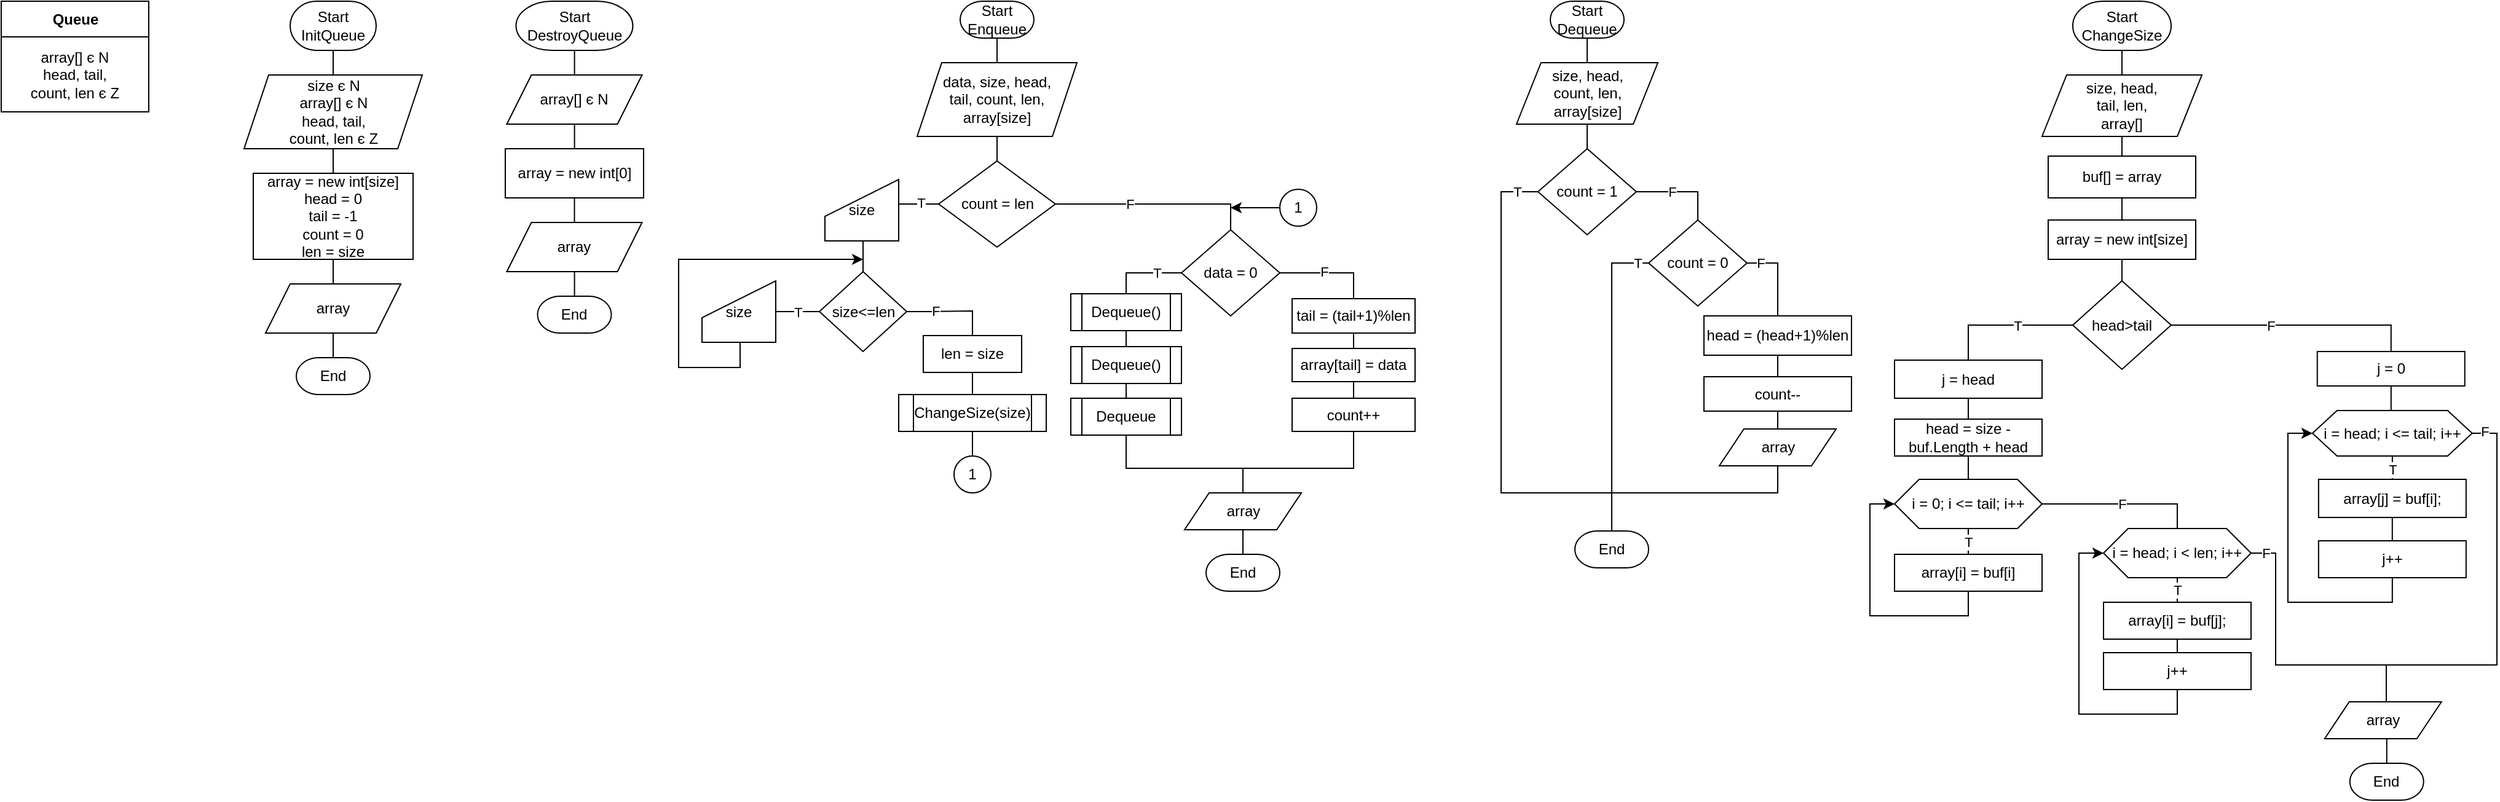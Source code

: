 <mxfile version="18.0.2" type="google"><diagram id="R5TKfiqqEEQoQ0gGMH4-" name="Page-1"><mxGraphModel grid="1" page="1" gridSize="10" guides="1" tooltips="1" connect="1" arrows="1" fold="1" pageScale="1" pageWidth="850" pageHeight="1100" math="0" shadow="0"><root><mxCell id="0"/><mxCell id="1" parent="0"/><mxCell id="KFdM8cHosJxVpazrM0OC-3" value="" style="edgeStyle=orthogonalEdgeStyle;rounded=0;orthogonalLoop=1;jettySize=auto;html=1;endArrow=none;endFill=0;" edge="1" parent="1" source="KFdM8cHosJxVpazrM0OC-1" target="KFdM8cHosJxVpazrM0OC-2"><mxGeometry relative="1" as="geometry"/></mxCell><mxCell id="KFdM8cHosJxVpazrM0OC-1" value="&lt;font style=&quot;font-size: 12px&quot;&gt;Start&lt;br&gt;InitQueue&lt;br&gt;&lt;/font&gt;" style="strokeWidth=1;html=1;shape=mxgraph.flowchart.terminator;whiteSpace=wrap;" vertex="1" parent="1"><mxGeometry x="125" y="40" width="70" height="40" as="geometry"/></mxCell><mxCell id="KFdM8cHosJxVpazrM0OC-5" value="" style="edgeStyle=orthogonalEdgeStyle;rounded=0;orthogonalLoop=1;jettySize=auto;html=1;endArrow=none;endFill=0;" edge="1" parent="1" source="KFdM8cHosJxVpazrM0OC-2" target="KFdM8cHosJxVpazrM0OC-4"><mxGeometry relative="1" as="geometry"/></mxCell><mxCell id="KFdM8cHosJxVpazrM0OC-2" value="size є N&lt;br&gt;array[] є N&lt;br&gt;head, tail, &lt;br&gt;count, len є Z" style="shape=parallelogram;perimeter=parallelogramPerimeter;whiteSpace=wrap;html=1;fixedSize=1;" vertex="1" parent="1"><mxGeometry x="87.5" y="100" width="145" height="60" as="geometry"/></mxCell><mxCell id="KFdM8cHosJxVpazrM0OC-7" value="" style="edgeStyle=orthogonalEdgeStyle;rounded=0;orthogonalLoop=1;jettySize=auto;html=1;endArrow=none;endFill=0;" edge="1" parent="1" source="KFdM8cHosJxVpazrM0OC-4" target="KFdM8cHosJxVpazrM0OC-6"><mxGeometry relative="1" as="geometry"/></mxCell><mxCell id="KFdM8cHosJxVpazrM0OC-4" value="array = new int[size]&lt;br&gt;head = 0&lt;br&gt;tail = -1&lt;br&gt;count = 0&lt;br&gt;len = size" style="rounded=0;whiteSpace=wrap;html=1;" vertex="1" parent="1"><mxGeometry x="95" y="180" width="130" height="70" as="geometry"/></mxCell><mxCell id="KFdM8cHosJxVpazrM0OC-9" value="" style="edgeStyle=orthogonalEdgeStyle;rounded=0;orthogonalLoop=1;jettySize=auto;html=1;endArrow=none;endFill=0;" edge="1" parent="1" source="KFdM8cHosJxVpazrM0OC-6" target="KFdM8cHosJxVpazrM0OC-8"><mxGeometry relative="1" as="geometry"/></mxCell><mxCell id="KFdM8cHosJxVpazrM0OC-6" value="array" style="shape=parallelogram;perimeter=parallelogramPerimeter;whiteSpace=wrap;html=1;fixedSize=1;" vertex="1" parent="1"><mxGeometry x="105" y="270" width="110" height="40" as="geometry"/></mxCell><mxCell id="KFdM8cHosJxVpazrM0OC-8" value="&lt;font style=&quot;font-size: 12px&quot;&gt;End&lt;/font&gt;" style="strokeWidth=1;html=1;shape=mxgraph.flowchart.terminator;whiteSpace=wrap;fontSize=12;" vertex="1" parent="1"><mxGeometry x="130" y="330" width="60" height="30" as="geometry"/></mxCell><mxCell id="KFdM8cHosJxVpazrM0OC-12" value="" style="edgeStyle=orthogonalEdgeStyle;rounded=0;orthogonalLoop=1;jettySize=auto;html=1;endArrow=none;endFill=0;" edge="1" parent="1" source="KFdM8cHosJxVpazrM0OC-10" target="KFdM8cHosJxVpazrM0OC-11"><mxGeometry relative="1" as="geometry"/></mxCell><mxCell id="KFdM8cHosJxVpazrM0OC-10" value="&lt;font style=&quot;font-size: 12px&quot;&gt;Start&lt;br&gt;DestroyQueue&lt;br&gt;&lt;/font&gt;" style="strokeWidth=1;html=1;shape=mxgraph.flowchart.terminator;whiteSpace=wrap;" vertex="1" parent="1"><mxGeometry x="308.75" y="40" width="95" height="40" as="geometry"/></mxCell><mxCell id="KFdM8cHosJxVpazrM0OC-14" value="" style="edgeStyle=orthogonalEdgeStyle;rounded=0;orthogonalLoop=1;jettySize=auto;html=1;endArrow=none;endFill=0;" edge="1" parent="1" source="KFdM8cHosJxVpazrM0OC-11" target="KFdM8cHosJxVpazrM0OC-13"><mxGeometry relative="1" as="geometry"/></mxCell><mxCell id="KFdM8cHosJxVpazrM0OC-11" value="array[] є N" style="shape=parallelogram;perimeter=parallelogramPerimeter;whiteSpace=wrap;html=1;fixedSize=1;" vertex="1" parent="1"><mxGeometry x="301.25" y="100" width="110" height="40" as="geometry"/></mxCell><mxCell id="KFdM8cHosJxVpazrM0OC-16" value="" style="edgeStyle=orthogonalEdgeStyle;rounded=0;orthogonalLoop=1;jettySize=auto;html=1;endArrow=none;endFill=0;" edge="1" parent="1" source="KFdM8cHosJxVpazrM0OC-13" target="KFdM8cHosJxVpazrM0OC-15"><mxGeometry relative="1" as="geometry"/></mxCell><mxCell id="KFdM8cHosJxVpazrM0OC-13" value="array = new int[0]" style="rounded=0;whiteSpace=wrap;html=1;" vertex="1" parent="1"><mxGeometry x="300" y="160" width="112.5" height="40" as="geometry"/></mxCell><mxCell id="KFdM8cHosJxVpazrM0OC-18" value="" style="edgeStyle=orthogonalEdgeStyle;rounded=0;orthogonalLoop=1;jettySize=auto;html=1;endArrow=none;endFill=0;" edge="1" parent="1" source="KFdM8cHosJxVpazrM0OC-15" target="KFdM8cHosJxVpazrM0OC-17"><mxGeometry relative="1" as="geometry"/></mxCell><mxCell id="KFdM8cHosJxVpazrM0OC-15" value="array" style="shape=parallelogram;perimeter=parallelogramPerimeter;whiteSpace=wrap;html=1;fixedSize=1;" vertex="1" parent="1"><mxGeometry x="301.25" y="220" width="110" height="40" as="geometry"/></mxCell><mxCell id="KFdM8cHosJxVpazrM0OC-17" value="&lt;font style=&quot;font-size: 12px&quot;&gt;End&lt;/font&gt;" style="strokeWidth=1;html=1;shape=mxgraph.flowchart.terminator;whiteSpace=wrap;fontSize=12;" vertex="1" parent="1"><mxGeometry x="326.25" y="280" width="60" height="30" as="geometry"/></mxCell><mxCell id="KFdM8cHosJxVpazrM0OC-21" value="" style="edgeStyle=orthogonalEdgeStyle;rounded=0;orthogonalLoop=1;jettySize=auto;html=1;endArrow=none;endFill=0;" edge="1" parent="1" source="KFdM8cHosJxVpazrM0OC-19" target="KFdM8cHosJxVpazrM0OC-20"><mxGeometry relative="1" as="geometry"/></mxCell><mxCell id="KFdM8cHosJxVpazrM0OC-19" value="&lt;font style=&quot;font-size: 12px&quot;&gt;Start&lt;br&gt;Enqueue&lt;br&gt;&lt;/font&gt;" style="strokeWidth=1;html=1;shape=mxgraph.flowchart.terminator;whiteSpace=wrap;" vertex="1" parent="1"><mxGeometry x="670" y="40" width="60" height="30" as="geometry"/></mxCell><mxCell id="KFdM8cHosJxVpazrM0OC-23" value="" style="edgeStyle=orthogonalEdgeStyle;rounded=0;orthogonalLoop=1;jettySize=auto;html=1;endArrow=none;endFill=0;" edge="1" parent="1" source="KFdM8cHosJxVpazrM0OC-20" target="KFdM8cHosJxVpazrM0OC-22"><mxGeometry relative="1" as="geometry"/></mxCell><mxCell id="KFdM8cHosJxVpazrM0OC-20" value="data, size, head, &lt;br&gt;tail, count, len,&lt;br&gt;array[size]" style="shape=parallelogram;perimeter=parallelogramPerimeter;whiteSpace=wrap;html=1;fixedSize=1;" vertex="1" parent="1"><mxGeometry x="635" y="90" width="130" height="60" as="geometry"/></mxCell><mxCell id="KFdM8cHosJxVpazrM0OC-25" value="T" style="edgeStyle=orthogonalEdgeStyle;rounded=0;orthogonalLoop=1;jettySize=auto;html=1;entryX=0.458;entryY=0.4;entryDx=0;entryDy=0;entryPerimeter=0;endArrow=none;endFill=0;exitX=0;exitY=0.5;exitDx=0;exitDy=0;" edge="1" parent="1" source="KFdM8cHosJxVpazrM0OC-22" target="KFdM8cHosJxVpazrM0OC-24"><mxGeometry x="-0.622" y="-1" relative="1" as="geometry"><mxPoint as="offset"/></mxGeometry></mxCell><mxCell id="KFdM8cHosJxVpazrM0OC-41" value="F" style="edgeStyle=orthogonalEdgeStyle;rounded=0;orthogonalLoop=1;jettySize=auto;html=1;entryX=0.5;entryY=0;entryDx=0;entryDy=0;endArrow=none;endFill=0;exitX=1;exitY=0.5;exitDx=0;exitDy=0;" edge="1" parent="1" source="KFdM8cHosJxVpazrM0OC-22" target="KFdM8cHosJxVpazrM0OC-40"><mxGeometry x="-0.257" relative="1" as="geometry"><mxPoint x="767.5" y="201.0" as="sourcePoint"/><mxPoint as="offset"/></mxGeometry></mxCell><mxCell id="KFdM8cHosJxVpazrM0OC-22" value="count = len" style="rhombus;whiteSpace=wrap;html=1;" vertex="1" parent="1"><mxGeometry x="652.5" y="170" width="95" height="70" as="geometry"/></mxCell><mxCell id="KFdM8cHosJxVpazrM0OC-33" style="edgeStyle=orthogonalEdgeStyle;rounded=0;orthogonalLoop=1;jettySize=auto;html=1;endArrow=none;endFill=0;entryX=0.5;entryY=0;entryDx=0;entryDy=0;" edge="1" parent="1" target="KFdM8cHosJxVpazrM0OC-26"><mxGeometry relative="1" as="geometry"><mxPoint x="591.0" y="260.0" as="targetPoint"/><mxPoint x="600" y="234" as="sourcePoint"/></mxGeometry></mxCell><mxCell id="KFdM8cHosJxVpazrM0OC-24" value="size" style="shape=manualInput;whiteSpace=wrap;html=1;" vertex="1" parent="1"><mxGeometry x="560" y="185" width="60" height="50" as="geometry"/></mxCell><mxCell id="KFdM8cHosJxVpazrM0OC-31" value="T" style="edgeStyle=orthogonalEdgeStyle;rounded=0;orthogonalLoop=1;jettySize=auto;html=1;entryX=1;entryY=0.5;entryDx=0;entryDy=0;endArrow=none;endFill=0;exitX=0;exitY=0.5;exitDx=0;exitDy=0;" edge="1" parent="1" source="KFdM8cHosJxVpazrM0OC-26" target="KFdM8cHosJxVpazrM0OC-28"><mxGeometry relative="1" as="geometry"/></mxCell><mxCell id="KFdM8cHosJxVpazrM0OC-36" value="F" style="edgeStyle=orthogonalEdgeStyle;rounded=0;orthogonalLoop=1;jettySize=auto;html=1;entryX=0.5;entryY=0;entryDx=0;entryDy=0;endArrow=none;endFill=0;" edge="1" parent="1" source="KFdM8cHosJxVpazrM0OC-26" target="KFdM8cHosJxVpazrM0OC-35"><mxGeometry x="-0.351" relative="1" as="geometry"><mxPoint as="offset"/></mxGeometry></mxCell><mxCell id="KFdM8cHosJxVpazrM0OC-26" value="size&amp;lt;=len" style="rhombus;whiteSpace=wrap;html=1;" vertex="1" parent="1"><mxGeometry x="555.5" y="260" width="71" height="65" as="geometry"/></mxCell><mxCell id="KFdM8cHosJxVpazrM0OC-34" style="edgeStyle=orthogonalEdgeStyle;rounded=0;orthogonalLoop=1;jettySize=auto;html=1;endArrow=classic;endFill=1;exitX=0.5;exitY=1;exitDx=0;exitDy=0;" edge="1" parent="1"><mxGeometry relative="1" as="geometry"><mxPoint x="591" y="250" as="targetPoint"/><mxPoint x="491" y="317.5" as="sourcePoint"/><Array as="points"><mxPoint x="491" y="338"/><mxPoint x="441" y="338"/><mxPoint x="441" y="250"/></Array></mxGeometry></mxCell><mxCell id="KFdM8cHosJxVpazrM0OC-28" value="size" style="shape=manualInput;whiteSpace=wrap;html=1;" vertex="1" parent="1"><mxGeometry x="460" y="267.5" width="60" height="50" as="geometry"/></mxCell><mxCell id="KFdM8cHosJxVpazrM0OC-38" value="" style="edgeStyle=orthogonalEdgeStyle;rounded=0;orthogonalLoop=1;jettySize=auto;html=1;endArrow=none;endFill=0;" edge="1" parent="1" source="KFdM8cHosJxVpazrM0OC-35" target="KFdM8cHosJxVpazrM0OC-37"><mxGeometry relative="1" as="geometry"/></mxCell><mxCell id="KFdM8cHosJxVpazrM0OC-35" value="len = size" style="rounded=0;whiteSpace=wrap;html=1;" vertex="1" parent="1"><mxGeometry x="640" y="312" width="80" height="30" as="geometry"/></mxCell><mxCell id="KFdM8cHosJxVpazrM0OC-45" value="" style="edgeStyle=orthogonalEdgeStyle;rounded=0;orthogonalLoop=1;jettySize=auto;html=1;endArrow=none;endFill=0;" edge="1" parent="1" source="KFdM8cHosJxVpazrM0OC-37" target="KFdM8cHosJxVpazrM0OC-44"><mxGeometry relative="1" as="geometry"/></mxCell><mxCell id="KFdM8cHosJxVpazrM0OC-37" value="ChangeSize(size)" style="shape=process;whiteSpace=wrap;html=1;backgroundOutline=1;" vertex="1" parent="1"><mxGeometry x="620" y="360" width="120" height="30" as="geometry"/></mxCell><mxCell id="KFdM8cHosJxVpazrM0OC-47" value="T" style="edgeStyle=orthogonalEdgeStyle;rounded=0;orthogonalLoop=1;jettySize=auto;html=1;entryX=0.5;entryY=0;entryDx=0;entryDy=0;endArrow=none;endFill=0;exitX=0;exitY=0.5;exitDx=0;exitDy=0;" edge="1" parent="1" source="KFdM8cHosJxVpazrM0OC-40" target="KFdM8cHosJxVpazrM0OC-46"><mxGeometry x="-0.355" relative="1" as="geometry"><Array as="points"><mxPoint x="805" y="261"/></Array><mxPoint as="offset"/></mxGeometry></mxCell><mxCell id="KFdM8cHosJxVpazrM0OC-53" value="F" style="edgeStyle=orthogonalEdgeStyle;rounded=0;orthogonalLoop=1;jettySize=auto;html=1;entryX=0.5;entryY=0;entryDx=0;entryDy=0;endArrow=none;endFill=0;" edge="1" parent="1" source="KFdM8cHosJxVpazrM0OC-40" target="KFdM8cHosJxVpazrM0OC-52"><mxGeometry x="-0.121" y="1" relative="1" as="geometry"><mxPoint as="offset"/></mxGeometry></mxCell><mxCell id="KFdM8cHosJxVpazrM0OC-40" value="data = 0" style="rhombus;whiteSpace=wrap;html=1;" vertex="1" parent="1"><mxGeometry x="850" y="226" width="80" height="70" as="geometry"/></mxCell><mxCell id="KFdM8cHosJxVpazrM0OC-43" value="" style="edgeStyle=orthogonalEdgeStyle;rounded=0;orthogonalLoop=1;jettySize=auto;html=1;endArrow=classic;endFill=1;" edge="1" parent="1" source="KFdM8cHosJxVpazrM0OC-42"><mxGeometry relative="1" as="geometry"><mxPoint x="890" y="208" as="targetPoint"/></mxGeometry></mxCell><mxCell id="KFdM8cHosJxVpazrM0OC-42" value="1" style="ellipse;whiteSpace=wrap;html=1;aspect=fixed;" vertex="1" parent="1"><mxGeometry x="930" y="193" width="30" height="30" as="geometry"/></mxCell><mxCell id="KFdM8cHosJxVpazrM0OC-44" value="1" style="ellipse;whiteSpace=wrap;html=1;aspect=fixed;" vertex="1" parent="1"><mxGeometry x="665" y="410" width="30" height="30" as="geometry"/></mxCell><mxCell id="KFdM8cHosJxVpazrM0OC-49" value="" style="edgeStyle=orthogonalEdgeStyle;rounded=0;orthogonalLoop=1;jettySize=auto;html=1;endArrow=none;endFill=0;" edge="1" parent="1" source="KFdM8cHosJxVpazrM0OC-46" target="KFdM8cHosJxVpazrM0OC-48"><mxGeometry relative="1" as="geometry"/></mxCell><mxCell id="KFdM8cHosJxVpazrM0OC-46" value="Dequeue()" style="shape=process;whiteSpace=wrap;html=1;backgroundOutline=1;" vertex="1" parent="1"><mxGeometry x="760" y="278" width="90" height="30" as="geometry"/></mxCell><mxCell id="KFdM8cHosJxVpazrM0OC-51" value="" style="edgeStyle=orthogonalEdgeStyle;rounded=0;orthogonalLoop=1;jettySize=auto;html=1;endArrow=none;endFill=0;" edge="1" parent="1" source="KFdM8cHosJxVpazrM0OC-48" target="KFdM8cHosJxVpazrM0OC-50"><mxGeometry relative="1" as="geometry"/></mxCell><mxCell id="KFdM8cHosJxVpazrM0OC-48" value="Dequeue()" style="shape=process;whiteSpace=wrap;html=1;backgroundOutline=1;" vertex="1" parent="1"><mxGeometry x="760" y="321" width="90" height="30" as="geometry"/></mxCell><mxCell id="KFdM8cHosJxVpazrM0OC-85" style="edgeStyle=orthogonalEdgeStyle;rounded=0;orthogonalLoop=1;jettySize=auto;html=1;entryX=0.5;entryY=0;entryDx=0;entryDy=0;endArrow=none;endFill=0;exitX=0.5;exitY=1;exitDx=0;exitDy=0;" edge="1" parent="1" source="KFdM8cHosJxVpazrM0OC-50" target="KFdM8cHosJxVpazrM0OC-81"><mxGeometry relative="1" as="geometry"><Array as="points"><mxPoint x="805" y="420"/><mxPoint x="900" y="420"/></Array></mxGeometry></mxCell><mxCell id="KFdM8cHosJxVpazrM0OC-50" value="Dequeue" style="shape=process;whiteSpace=wrap;html=1;backgroundOutline=1;" vertex="1" parent="1"><mxGeometry x="760" y="363" width="90" height="30" as="geometry"/></mxCell><mxCell id="KFdM8cHosJxVpazrM0OC-61" style="edgeStyle=orthogonalEdgeStyle;rounded=0;orthogonalLoop=1;jettySize=auto;html=1;entryX=0.5;entryY=0;entryDx=0;entryDy=0;endArrow=none;endFill=0;" edge="1" parent="1" source="KFdM8cHosJxVpazrM0OC-52" target="KFdM8cHosJxVpazrM0OC-54"><mxGeometry relative="1" as="geometry"/></mxCell><mxCell id="KFdM8cHosJxVpazrM0OC-52" value="tail = (tail+1)%len" style="rounded=0;whiteSpace=wrap;html=1;" vertex="1" parent="1"><mxGeometry x="940" y="282" width="100" height="28" as="geometry"/></mxCell><mxCell id="KFdM8cHosJxVpazrM0OC-63" style="edgeStyle=orthogonalEdgeStyle;rounded=0;orthogonalLoop=1;jettySize=auto;html=1;entryX=0.5;entryY=0;entryDx=0;entryDy=0;endArrow=none;endFill=0;" edge="1" parent="1" source="KFdM8cHosJxVpazrM0OC-54" target="KFdM8cHosJxVpazrM0OC-62"><mxGeometry relative="1" as="geometry"/></mxCell><mxCell id="KFdM8cHosJxVpazrM0OC-54" value="array[tail] = data" style="rounded=0;whiteSpace=wrap;html=1;" vertex="1" parent="1"><mxGeometry x="940" y="322.5" width="100" height="27" as="geometry"/></mxCell><mxCell id="KFdM8cHosJxVpazrM0OC-84" style="edgeStyle=orthogonalEdgeStyle;rounded=0;orthogonalLoop=1;jettySize=auto;html=1;entryX=0.5;entryY=0;entryDx=0;entryDy=0;endArrow=none;endFill=0;" edge="1" parent="1" source="KFdM8cHosJxVpazrM0OC-62" target="KFdM8cHosJxVpazrM0OC-81"><mxGeometry relative="1" as="geometry"><Array as="points"><mxPoint x="990" y="420"/><mxPoint x="900" y="420"/></Array></mxGeometry></mxCell><mxCell id="KFdM8cHosJxVpazrM0OC-62" value="count++" style="rounded=0;whiteSpace=wrap;html=1;" vertex="1" parent="1"><mxGeometry x="940" y="363" width="100" height="27" as="geometry"/></mxCell><mxCell id="KFdM8cHosJxVpazrM0OC-64" value="&lt;font style=&quot;font-size: 12px&quot;&gt;End&lt;/font&gt;" style="strokeWidth=1;html=1;shape=mxgraph.flowchart.terminator;whiteSpace=wrap;fontSize=12;" vertex="1" parent="1"><mxGeometry x="870" y="490" width="60" height="30" as="geometry"/></mxCell><mxCell id="KFdM8cHosJxVpazrM0OC-79" value="" style="edgeStyle=orthogonalEdgeStyle;rounded=0;orthogonalLoop=1;jettySize=auto;html=1;endArrow=none;endFill=0;" edge="1" parent="1" source="KFdM8cHosJxVpazrM0OC-76" target="KFdM8cHosJxVpazrM0OC-78"><mxGeometry relative="1" as="geometry"/></mxCell><mxCell id="KFdM8cHosJxVpazrM0OC-76" value="&lt;font style=&quot;font-size: 12px&quot;&gt;Start&lt;br&gt;Dequeue&lt;br&gt;&lt;/font&gt;" style="strokeWidth=1;html=1;shape=mxgraph.flowchart.terminator;whiteSpace=wrap;" vertex="1" parent="1"><mxGeometry x="1150" y="40" width="60" height="30" as="geometry"/></mxCell><mxCell id="KFdM8cHosJxVpazrM0OC-87" value="T" style="edgeStyle=orthogonalEdgeStyle;rounded=0;orthogonalLoop=1;jettySize=auto;html=1;entryX=0.5;entryY=0;entryDx=0;entryDy=0;endArrow=none;endFill=0;exitX=0;exitY=0.5;exitDx=0;exitDy=0;entryPerimeter=0;" edge="1" parent="1" source="KFdM8cHosJxVpazrM0OC-77" target="KFdM8cHosJxVpazrM0OC-86"><mxGeometry x="-0.911" relative="1" as="geometry"><Array as="points"><mxPoint x="1110" y="195"/><mxPoint x="1110" y="440"/><mxPoint x="1200" y="440"/></Array><mxPoint as="offset"/></mxGeometry></mxCell><mxCell id="KFdM8cHosJxVpazrM0OC-89" value="F" style="edgeStyle=orthogonalEdgeStyle;rounded=0;orthogonalLoop=1;jettySize=auto;html=1;entryX=0.5;entryY=0;entryDx=0;entryDy=0;endArrow=none;endFill=0;exitX=1;exitY=0.5;exitDx=0;exitDy=0;" edge="1" parent="1" source="KFdM8cHosJxVpazrM0OC-77" target="3ELigc3caLvb8GKOTPQu-1"><mxGeometry x="-0.204" relative="1" as="geometry"><mxPoint x="1285" y="223" as="targetPoint"/><mxPoint as="offset"/></mxGeometry></mxCell><mxCell id="KFdM8cHosJxVpazrM0OC-77" value="count = 1" style="rhombus;whiteSpace=wrap;html=1;" vertex="1" parent="1"><mxGeometry x="1140" y="160" width="80" height="70" as="geometry"/></mxCell><mxCell id="KFdM8cHosJxVpazrM0OC-80" value="" style="edgeStyle=orthogonalEdgeStyle;rounded=0;orthogonalLoop=1;jettySize=auto;html=1;endArrow=none;endFill=0;" edge="1" parent="1" source="KFdM8cHosJxVpazrM0OC-78" target="KFdM8cHosJxVpazrM0OC-77"><mxGeometry relative="1" as="geometry"/></mxCell><mxCell id="KFdM8cHosJxVpazrM0OC-78" value="size, head, &lt;br&gt;count, len,&lt;br&gt;array[size]" style="shape=parallelogram;perimeter=parallelogramPerimeter;whiteSpace=wrap;html=1;fixedSize=1;" vertex="1" parent="1"><mxGeometry x="1122.5" y="90" width="115" height="50" as="geometry"/></mxCell><mxCell id="KFdM8cHosJxVpazrM0OC-83" value="" style="edgeStyle=orthogonalEdgeStyle;rounded=0;orthogonalLoop=1;jettySize=auto;html=1;endArrow=none;endFill=0;" edge="1" parent="1" source="KFdM8cHosJxVpazrM0OC-81" target="KFdM8cHosJxVpazrM0OC-64"><mxGeometry relative="1" as="geometry"/></mxCell><mxCell id="KFdM8cHosJxVpazrM0OC-81" value="array" style="shape=parallelogram;perimeter=parallelogramPerimeter;whiteSpace=wrap;html=1;fixedSize=1;" vertex="1" parent="1"><mxGeometry x="852.5" y="440" width="95" height="30" as="geometry"/></mxCell><mxCell id="KFdM8cHosJxVpazrM0OC-86" value="&lt;font style=&quot;font-size: 12px&quot;&gt;End&lt;/font&gt;" style="strokeWidth=1;html=1;shape=mxgraph.flowchart.terminator;whiteSpace=wrap;fontSize=12;" vertex="1" parent="1"><mxGeometry x="1170" y="471" width="60" height="30" as="geometry"/></mxCell><mxCell id="KFdM8cHosJxVpazrM0OC-92" value="" style="edgeStyle=orthogonalEdgeStyle;rounded=0;orthogonalLoop=1;jettySize=auto;html=1;endArrow=none;endFill=0;" edge="1" parent="1" source="KFdM8cHosJxVpazrM0OC-90" target="KFdM8cHosJxVpazrM0OC-91"><mxGeometry relative="1" as="geometry"/></mxCell><mxCell id="KFdM8cHosJxVpazrM0OC-90" value="head = (head+1)%len" style="rounded=0;whiteSpace=wrap;html=1;" vertex="1" parent="1"><mxGeometry x="1275" y="296" width="120" height="32" as="geometry"/></mxCell><mxCell id="KFdM8cHosJxVpazrM0OC-93" style="edgeStyle=orthogonalEdgeStyle;rounded=0;orthogonalLoop=1;jettySize=auto;html=1;endArrow=none;endFill=0;exitX=0.5;exitY=1;exitDx=0;exitDy=0;entryX=0.5;entryY=0;entryDx=0;entryDy=0;entryPerimeter=0;" edge="1" parent="1" target="KFdM8cHosJxVpazrM0OC-86"><mxGeometry relative="1" as="geometry"><mxPoint x="1180" y="282" as="targetPoint"/><Array as="points"><mxPoint x="1335" y="440"/><mxPoint x="1200" y="440"/></Array><mxPoint x="1335" y="390" as="sourcePoint"/></mxGeometry></mxCell><mxCell id="KFdM8cHosJxVpazrM0OC-143" value="" style="edgeStyle=orthogonalEdgeStyle;rounded=0;orthogonalLoop=1;jettySize=auto;html=1;endArrow=none;endFill=0;" edge="1" parent="1" source="KFdM8cHosJxVpazrM0OC-91" target="KFdM8cHosJxVpazrM0OC-94"><mxGeometry relative="1" as="geometry"/></mxCell><mxCell id="KFdM8cHosJxVpazrM0OC-91" value="count--" style="rounded=0;whiteSpace=wrap;html=1;" vertex="1" parent="1"><mxGeometry x="1275" y="345.5" width="120" height="28" as="geometry"/></mxCell><mxCell id="KFdM8cHosJxVpazrM0OC-94" value="array" style="shape=parallelogram;perimeter=parallelogramPerimeter;whiteSpace=wrap;html=1;fixedSize=1;" vertex="1" parent="1"><mxGeometry x="1287.5" y="388" width="95" height="30" as="geometry"/></mxCell><mxCell id="KFdM8cHosJxVpazrM0OC-100" value="" style="edgeStyle=orthogonalEdgeStyle;rounded=0;orthogonalLoop=1;jettySize=auto;html=1;endArrow=none;endFill=0;" edge="1" parent="1" source="KFdM8cHosJxVpazrM0OC-98" target="KFdM8cHosJxVpazrM0OC-99"><mxGeometry relative="1" as="geometry"/></mxCell><mxCell id="KFdM8cHosJxVpazrM0OC-98" value="&lt;font style=&quot;font-size: 12px&quot;&gt;Start&lt;br&gt;ChangeSize&lt;br&gt;&lt;/font&gt;" style="strokeWidth=1;html=1;shape=mxgraph.flowchart.terminator;whiteSpace=wrap;" vertex="1" parent="1"><mxGeometry x="1575" y="40" width="80" height="40" as="geometry"/></mxCell><mxCell id="KFdM8cHosJxVpazrM0OC-102" value="" style="edgeStyle=orthogonalEdgeStyle;rounded=0;orthogonalLoop=1;jettySize=auto;html=1;endArrow=none;endFill=0;" edge="1" parent="1" source="KFdM8cHosJxVpazrM0OC-99" target="KFdM8cHosJxVpazrM0OC-101"><mxGeometry relative="1" as="geometry"/></mxCell><mxCell id="KFdM8cHosJxVpazrM0OC-99" value="size, head, &lt;br&gt;tail, len,&lt;br&gt;array[]" style="shape=parallelogram;perimeter=parallelogramPerimeter;whiteSpace=wrap;html=1;fixedSize=1;" vertex="1" parent="1"><mxGeometry x="1550" y="100" width="130" height="50" as="geometry"/></mxCell><mxCell id="KFdM8cHosJxVpazrM0OC-104" value="" style="edgeStyle=orthogonalEdgeStyle;rounded=0;orthogonalLoop=1;jettySize=auto;html=1;endArrow=none;endFill=0;" edge="1" parent="1" source="KFdM8cHosJxVpazrM0OC-101" target="KFdM8cHosJxVpazrM0OC-103"><mxGeometry relative="1" as="geometry"/></mxCell><mxCell id="KFdM8cHosJxVpazrM0OC-101" value="buf[] = array" style="rounded=0;whiteSpace=wrap;html=1;" vertex="1" parent="1"><mxGeometry x="1555" y="166" width="120" height="34" as="geometry"/></mxCell><mxCell id="KFdM8cHosJxVpazrM0OC-106" value="" style="edgeStyle=orthogonalEdgeStyle;rounded=0;orthogonalLoop=1;jettySize=auto;html=1;endArrow=none;endFill=0;" edge="1" parent="1" source="KFdM8cHosJxVpazrM0OC-103" target="KFdM8cHosJxVpazrM0OC-105"><mxGeometry relative="1" as="geometry"/></mxCell><mxCell id="KFdM8cHosJxVpazrM0OC-103" value="array = new int[size]" style="rounded=0;whiteSpace=wrap;html=1;" vertex="1" parent="1"><mxGeometry x="1555" y="218" width="120" height="32" as="geometry"/></mxCell><mxCell id="KFdM8cHosJxVpazrM0OC-110" value="T" style="edgeStyle=orthogonalEdgeStyle;rounded=0;orthogonalLoop=1;jettySize=auto;html=1;entryX=0.5;entryY=0;entryDx=0;entryDy=0;endArrow=none;endFill=0;" edge="1" parent="1" source="KFdM8cHosJxVpazrM0OC-105" target="KFdM8cHosJxVpazrM0OC-107"><mxGeometry x="-0.206" relative="1" as="geometry"><mxPoint as="offset"/></mxGeometry></mxCell><mxCell id="KFdM8cHosJxVpazrM0OC-126" value="F" style="edgeStyle=orthogonalEdgeStyle;rounded=0;orthogonalLoop=1;jettySize=auto;html=1;entryX=0.5;entryY=0;entryDx=0;entryDy=0;endArrow=none;endFill=0;" edge="1" parent="1" source="KFdM8cHosJxVpazrM0OC-105" target="KFdM8cHosJxVpazrM0OC-125"><mxGeometry x="-0.194" relative="1" as="geometry"><mxPoint as="offset"/></mxGeometry></mxCell><mxCell id="KFdM8cHosJxVpazrM0OC-105" value="head&amp;gt;tail" style="rhombus;whiteSpace=wrap;html=1;" vertex="1" parent="1"><mxGeometry x="1575" y="267.5" width="80" height="72" as="geometry"/></mxCell><mxCell id="KFdM8cHosJxVpazrM0OC-109" value="" style="edgeStyle=orthogonalEdgeStyle;rounded=0;orthogonalLoop=1;jettySize=auto;html=1;endArrow=none;endFill=0;" edge="1" parent="1" source="KFdM8cHosJxVpazrM0OC-107" target="KFdM8cHosJxVpazrM0OC-108"><mxGeometry relative="1" as="geometry"/></mxCell><mxCell id="KFdM8cHosJxVpazrM0OC-107" value="j = head" style="rounded=0;whiteSpace=wrap;html=1;" vertex="1" parent="1"><mxGeometry x="1430" y="332" width="120" height="31" as="geometry"/></mxCell><mxCell id="KFdM8cHosJxVpazrM0OC-112" value="" style="edgeStyle=orthogonalEdgeStyle;rounded=0;orthogonalLoop=1;jettySize=auto;html=1;endArrow=none;endFill=0;" edge="1" parent="1" source="KFdM8cHosJxVpazrM0OC-108" target="KFdM8cHosJxVpazrM0OC-111"><mxGeometry relative="1" as="geometry"/></mxCell><mxCell id="KFdM8cHosJxVpazrM0OC-108" value="head = size - buf.Length + head" style="rounded=0;whiteSpace=wrap;html=1;" vertex="1" parent="1"><mxGeometry x="1430" y="380" width="120" height="30" as="geometry"/></mxCell><mxCell id="KFdM8cHosJxVpazrM0OC-114" value="T" style="edgeStyle=orthogonalEdgeStyle;rounded=0;orthogonalLoop=1;jettySize=auto;html=1;endArrow=none;endFill=0;" edge="1" parent="1" source="KFdM8cHosJxVpazrM0OC-111" target="KFdM8cHosJxVpazrM0OC-113"><mxGeometry relative="1" as="geometry"/></mxCell><mxCell id="KFdM8cHosJxVpazrM0OC-118" value="F" style="edgeStyle=orthogonalEdgeStyle;rounded=0;orthogonalLoop=1;jettySize=auto;html=1;entryX=0.5;entryY=0;entryDx=0;entryDy=0;endArrow=none;endFill=0;" edge="1" parent="1" source="KFdM8cHosJxVpazrM0OC-111" target="KFdM8cHosJxVpazrM0OC-117"><mxGeometry relative="1" as="geometry"/></mxCell><mxCell id="KFdM8cHosJxVpazrM0OC-111" value="i = 0; i &lt;= tail; i++" style="shape=hexagon;perimeter=hexagonPerimeter2;whiteSpace=wrap;html=1;fixedSize=1;" vertex="1" parent="1"><mxGeometry x="1430" y="429" width="120" height="40" as="geometry"/></mxCell><mxCell id="KFdM8cHosJxVpazrM0OC-115" style="edgeStyle=orthogonalEdgeStyle;rounded=0;orthogonalLoop=1;jettySize=auto;html=1;entryX=0;entryY=0.5;entryDx=0;entryDy=0;endArrow=classic;endFill=1;exitX=0.5;exitY=1;exitDx=0;exitDy=0;" edge="1" parent="1" source="KFdM8cHosJxVpazrM0OC-113" target="KFdM8cHosJxVpazrM0OC-111"><mxGeometry relative="1" as="geometry"/></mxCell><mxCell id="KFdM8cHosJxVpazrM0OC-113" value="&lt;span style=&quot;font-size: 12px&quot;&gt;array[i] = buf[i]&lt;/span&gt;" style="rounded=0;whiteSpace=wrap;html=1;" vertex="1" parent="1"><mxGeometry x="1430" y="490" width="120" height="30" as="geometry"/></mxCell><mxCell id="KFdM8cHosJxVpazrM0OC-121" value="T" style="edgeStyle=orthogonalEdgeStyle;rounded=0;orthogonalLoop=1;jettySize=auto;html=1;endArrow=none;endFill=0;" edge="1" parent="1" source="KFdM8cHosJxVpazrM0OC-117" target="KFdM8cHosJxVpazrM0OC-119"><mxGeometry relative="1" as="geometry"/></mxCell><mxCell id="KFdM8cHosJxVpazrM0OC-137" value="F" style="edgeStyle=orthogonalEdgeStyle;rounded=0;orthogonalLoop=1;jettySize=auto;html=1;entryX=0.5;entryY=0;entryDx=0;entryDy=0;endArrow=none;endFill=0;exitX=1;exitY=0.5;exitDx=0;exitDy=0;" edge="1" parent="1" source="KFdM8cHosJxVpazrM0OC-117" target="KFdM8cHosJxVpazrM0OC-134"><mxGeometry x="-0.9" relative="1" as="geometry"><Array as="points"><mxPoint x="1740" y="489"/><mxPoint x="1740" y="580"/><mxPoint x="1830" y="580"/><mxPoint x="1830" y="610"/></Array><mxPoint as="offset"/></mxGeometry></mxCell><mxCell id="KFdM8cHosJxVpazrM0OC-117" value="i = head; i &amp;lt; len; i++" style="shape=hexagon;perimeter=hexagonPerimeter2;whiteSpace=wrap;html=1;fixedSize=1;" vertex="1" parent="1"><mxGeometry x="1600" y="469" width="120" height="40" as="geometry"/></mxCell><mxCell id="KFdM8cHosJxVpazrM0OC-123" value="" style="edgeStyle=orthogonalEdgeStyle;rounded=0;orthogonalLoop=1;jettySize=auto;html=1;endArrow=none;endFill=0;" edge="1" parent="1" source="KFdM8cHosJxVpazrM0OC-119" target="KFdM8cHosJxVpazrM0OC-122"><mxGeometry relative="1" as="geometry"/></mxCell><mxCell id="KFdM8cHosJxVpazrM0OC-119" value="&lt;span style=&quot;font-size: 12px&quot;&gt;array[i] = buf[j];&lt;/span&gt;" style="rounded=0;whiteSpace=wrap;html=1;" vertex="1" parent="1"><mxGeometry x="1600" y="529" width="120" height="30" as="geometry"/></mxCell><mxCell id="KFdM8cHosJxVpazrM0OC-124" style="edgeStyle=orthogonalEdgeStyle;rounded=0;orthogonalLoop=1;jettySize=auto;html=1;entryX=0;entryY=0.5;entryDx=0;entryDy=0;endArrow=classic;endFill=1;exitX=0.5;exitY=1;exitDx=0;exitDy=0;" edge="1" parent="1" source="KFdM8cHosJxVpazrM0OC-122" target="KFdM8cHosJxVpazrM0OC-117"><mxGeometry relative="1" as="geometry"/></mxCell><mxCell id="KFdM8cHosJxVpazrM0OC-122" value="j++" style="rounded=0;whiteSpace=wrap;html=1;" vertex="1" parent="1"><mxGeometry x="1600" y="570" width="120" height="30" as="geometry"/></mxCell><mxCell id="KFdM8cHosJxVpazrM0OC-128" value="" style="edgeStyle=orthogonalEdgeStyle;rounded=0;orthogonalLoop=1;jettySize=auto;html=1;endArrow=none;endFill=0;" edge="1" parent="1" source="KFdM8cHosJxVpazrM0OC-125" target="KFdM8cHosJxVpazrM0OC-127"><mxGeometry relative="1" as="geometry"/></mxCell><mxCell id="KFdM8cHosJxVpazrM0OC-125" value="j = 0" style="rounded=0;whiteSpace=wrap;html=1;" vertex="1" parent="1"><mxGeometry x="1773.88" y="325" width="120" height="28" as="geometry"/></mxCell><mxCell id="KFdM8cHosJxVpazrM0OC-130" value="T" style="edgeStyle=orthogonalEdgeStyle;rounded=0;orthogonalLoop=1;jettySize=auto;html=1;endArrow=none;endFill=0;" edge="1" parent="1" source="KFdM8cHosJxVpazrM0OC-127" target="KFdM8cHosJxVpazrM0OC-129"><mxGeometry relative="1" as="geometry"/></mxCell><mxCell id="KFdM8cHosJxVpazrM0OC-136" value="F" style="edgeStyle=orthogonalEdgeStyle;rounded=0;orthogonalLoop=1;jettySize=auto;html=1;entryX=0.5;entryY=0;entryDx=0;entryDy=0;endArrow=none;endFill=0;exitX=1;exitY=0.5;exitDx=0;exitDy=0;" edge="1" parent="1" source="KFdM8cHosJxVpazrM0OC-127" target="KFdM8cHosJxVpazrM0OC-134"><mxGeometry x="-0.937" y="2" relative="1" as="geometry"><Array as="points"><mxPoint x="1920" y="392"/><mxPoint x="1920" y="580"/><mxPoint x="1830" y="580"/><mxPoint x="1830" y="610"/></Array><mxPoint as="offset"/></mxGeometry></mxCell><mxCell id="KFdM8cHosJxVpazrM0OC-127" value="i = head; i &lt;= tail; i++" style="shape=hexagon;perimeter=hexagonPerimeter2;whiteSpace=wrap;html=1;fixedSize=1;" vertex="1" parent="1"><mxGeometry x="1769.96" y="373" width="129.92" height="37" as="geometry"/></mxCell><mxCell id="KFdM8cHosJxVpazrM0OC-132" value="" style="edgeStyle=orthogonalEdgeStyle;rounded=0;orthogonalLoop=1;jettySize=auto;html=1;endArrow=none;endFill=0;" edge="1" parent="1" source="KFdM8cHosJxVpazrM0OC-129" target="KFdM8cHosJxVpazrM0OC-131"><mxGeometry relative="1" as="geometry"/></mxCell><mxCell id="KFdM8cHosJxVpazrM0OC-129" value="array[j] = buf[i];" style="rounded=0;whiteSpace=wrap;html=1;" vertex="1" parent="1"><mxGeometry x="1774.92" y="429" width="120" height="31" as="geometry"/></mxCell><mxCell id="KFdM8cHosJxVpazrM0OC-133" style="edgeStyle=orthogonalEdgeStyle;rounded=0;orthogonalLoop=1;jettySize=auto;html=1;entryX=0;entryY=0.5;entryDx=0;entryDy=0;endArrow=classic;endFill=1;exitX=0.5;exitY=1;exitDx=0;exitDy=0;" edge="1" parent="1" source="KFdM8cHosJxVpazrM0OC-131" target="KFdM8cHosJxVpazrM0OC-127"><mxGeometry relative="1" as="geometry"><Array as="points"><mxPoint x="1835" y="529"/><mxPoint x="1750" y="529"/><mxPoint x="1750" y="392"/></Array></mxGeometry></mxCell><mxCell id="KFdM8cHosJxVpazrM0OC-131" value="j++" style="rounded=0;whiteSpace=wrap;html=1;" vertex="1" parent="1"><mxGeometry x="1774.92" y="479" width="120" height="30" as="geometry"/></mxCell><mxCell id="KFdM8cHosJxVpazrM0OC-138" value="" style="edgeStyle=orthogonalEdgeStyle;rounded=0;orthogonalLoop=1;jettySize=auto;html=1;endArrow=none;endFill=0;" edge="1" parent="1"><mxGeometry relative="1" as="geometry"><mxPoint x="1828.398" y="640" as="sourcePoint"/><mxPoint x="1830.398" y="660" as="targetPoint"/></mxGeometry></mxCell><mxCell id="KFdM8cHosJxVpazrM0OC-134" value="array" style="shape=parallelogram;perimeter=parallelogramPerimeter;whiteSpace=wrap;html=1;fixedSize=1;" vertex="1" parent="1"><mxGeometry x="1779.88" y="610" width="95" height="30" as="geometry"/></mxCell><mxCell id="KFdM8cHosJxVpazrM0OC-135" value="&lt;font style=&quot;font-size: 12px&quot;&gt;End&lt;/font&gt;" style="strokeWidth=1;html=1;shape=mxgraph.flowchart.terminator;whiteSpace=wrap;fontSize=12;" vertex="1" parent="1"><mxGeometry x="1800.38" y="660" width="60" height="30" as="geometry"/></mxCell><mxCell id="KFdM8cHosJxVpazrM0OC-139" value="Queue" style="swimlane;fontStyle=1;align=center;verticalAlign=middle;childLayout=stackLayout;horizontal=1;startSize=29;horizontalStack=0;resizeParent=1;resizeParentMax=0;resizeLast=0;collapsible=0;marginBottom=0;html=1;" vertex="1" parent="1"><mxGeometry x="-110" y="40" width="120" height="90" as="geometry"/></mxCell><mxCell id="KFdM8cHosJxVpazrM0OC-140" value="array[] є N&lt;br&gt;head, tail,&lt;br&gt;count, len є Z" style="text;html=1;strokeColor=none;fillColor=none;align=center;verticalAlign=middle;spacingLeft=4;spacingRight=4;overflow=hidden;rotatable=0;points=[[0,0.5],[1,0.5]];portConstraint=eastwest;" vertex="1" parent="KFdM8cHosJxVpazrM0OC-139"><mxGeometry y="29" width="120" height="61" as="geometry"/></mxCell><mxCell id="3ELigc3caLvb8GKOTPQu-2" value="T" style="edgeStyle=orthogonalEdgeStyle;rounded=0;orthogonalLoop=1;jettySize=auto;html=1;endArrow=none;endFill=0;entryX=0.5;entryY=0;entryDx=0;entryDy=0;entryPerimeter=0;" edge="1" parent="1" source="3ELigc3caLvb8GKOTPQu-1" target="KFdM8cHosJxVpazrM0OC-86"><mxGeometry x="-0.925" relative="1" as="geometry"><mxPoint x="1180" y="470" as="targetPoint"/><Array as="points"><mxPoint x="1200" y="253"/></Array><mxPoint as="offset"/></mxGeometry></mxCell><mxCell id="3ELigc3caLvb8GKOTPQu-3" value="F" style="edgeStyle=orthogonalEdgeStyle;rounded=0;orthogonalLoop=1;jettySize=auto;html=1;entryX=0.5;entryY=0;entryDx=0;entryDy=0;endArrow=none;endFill=0;exitX=1;exitY=0.5;exitDx=0;exitDy=0;" edge="1" parent="1" source="3ELigc3caLvb8GKOTPQu-1" target="KFdM8cHosJxVpazrM0OC-90"><mxGeometry x="-0.684" relative="1" as="geometry"><mxPoint as="offset"/></mxGeometry></mxCell><mxCell id="3ELigc3caLvb8GKOTPQu-1" value="count = 0" style="rhombus;whiteSpace=wrap;html=1;" vertex="1" parent="1"><mxGeometry x="1230" y="218" width="80" height="70" as="geometry"/></mxCell></root></mxGraphModel></diagram></mxfile>